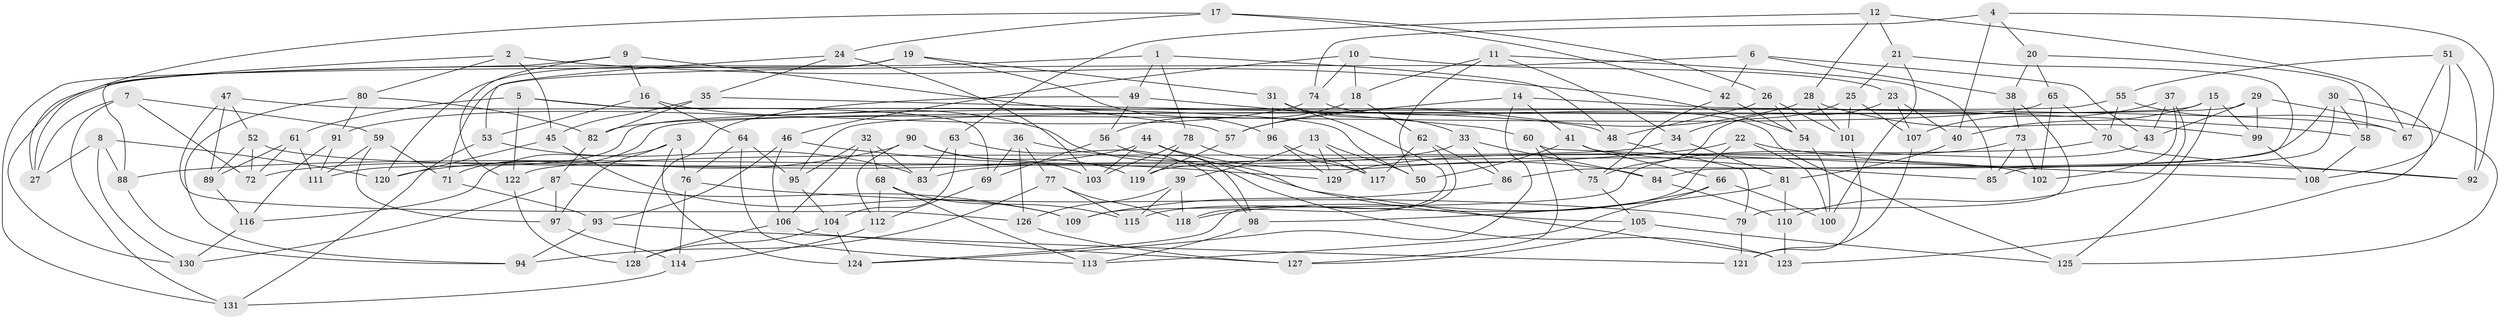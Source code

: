 // coarse degree distribution, {13: 0.025, 8: 0.075, 7: 0.05, 11: 0.05, 6: 0.275, 10: 0.15, 14: 0.025, 15: 0.025, 9: 0.1, 3: 0.025, 5: 0.025, 4: 0.175}
// Generated by graph-tools (version 1.1) at 2025/20/03/04/25 18:20:47]
// undirected, 131 vertices, 262 edges
graph export_dot {
graph [start="1"]
  node [color=gray90,style=filled];
  1;
  2;
  3;
  4;
  5;
  6;
  7;
  8;
  9;
  10;
  11;
  12;
  13;
  14;
  15;
  16;
  17;
  18;
  19;
  20;
  21;
  22;
  23;
  24;
  25;
  26;
  27;
  28;
  29;
  30;
  31;
  32;
  33;
  34;
  35;
  36;
  37;
  38;
  39;
  40;
  41;
  42;
  43;
  44;
  45;
  46;
  47;
  48;
  49;
  50;
  51;
  52;
  53;
  54;
  55;
  56;
  57;
  58;
  59;
  60;
  61;
  62;
  63;
  64;
  65;
  66;
  67;
  68;
  69;
  70;
  71;
  72;
  73;
  74;
  75;
  76;
  77;
  78;
  79;
  80;
  81;
  82;
  83;
  84;
  85;
  86;
  87;
  88;
  89;
  90;
  91;
  92;
  93;
  94;
  95;
  96;
  97;
  98;
  99;
  100;
  101;
  102;
  103;
  104;
  105;
  106;
  107;
  108;
  109;
  110;
  111;
  112;
  113;
  114;
  115;
  116;
  117;
  118;
  119;
  120;
  121;
  122;
  123;
  124;
  125;
  126;
  127;
  128;
  129;
  130;
  131;
  1 -- 27;
  1 -- 48;
  1 -- 49;
  1 -- 78;
  2 -- 45;
  2 -- 54;
  2 -- 130;
  2 -- 80;
  3 -- 124;
  3 -- 116;
  3 -- 76;
  3 -- 97;
  4 -- 20;
  4 -- 40;
  4 -- 74;
  4 -- 92;
  5 -- 50;
  5 -- 69;
  5 -- 122;
  5 -- 61;
  6 -- 43;
  6 -- 38;
  6 -- 71;
  6 -- 42;
  7 -- 72;
  7 -- 59;
  7 -- 27;
  7 -- 131;
  8 -- 130;
  8 -- 27;
  8 -- 88;
  8 -- 120;
  9 -- 16;
  9 -- 122;
  9 -- 88;
  9 -- 57;
  10 -- 18;
  10 -- 46;
  10 -- 23;
  10 -- 74;
  11 -- 50;
  11 -- 34;
  11 -- 18;
  11 -- 85;
  12 -- 67;
  12 -- 63;
  12 -- 28;
  12 -- 21;
  13 -- 117;
  13 -- 129;
  13 -- 39;
  13 -- 50;
  14 -- 67;
  14 -- 57;
  14 -- 124;
  14 -- 41;
  15 -- 71;
  15 -- 40;
  15 -- 125;
  15 -- 99;
  16 -- 64;
  16 -- 53;
  16 -- 105;
  17 -- 27;
  17 -- 24;
  17 -- 42;
  17 -- 26;
  18 -- 62;
  18 -- 56;
  19 -- 96;
  19 -- 131;
  19 -- 120;
  19 -- 31;
  20 -- 38;
  20 -- 58;
  20 -- 65;
  21 -- 100;
  21 -- 25;
  21 -- 84;
  22 -- 115;
  22 -- 88;
  22 -- 92;
  22 -- 100;
  23 -- 75;
  23 -- 40;
  23 -- 107;
  24 -- 53;
  24 -- 103;
  24 -- 35;
  25 -- 34;
  25 -- 107;
  25 -- 101;
  26 -- 101;
  26 -- 48;
  26 -- 54;
  28 -- 99;
  28 -- 101;
  28 -- 57;
  29 -- 43;
  29 -- 99;
  29 -- 95;
  29 -- 125;
  30 -- 86;
  30 -- 85;
  30 -- 58;
  30 -- 123;
  31 -- 33;
  31 -- 96;
  31 -- 118;
  32 -- 106;
  32 -- 95;
  32 -- 68;
  32 -- 83;
  33 -- 83;
  33 -- 86;
  33 -- 84;
  34 -- 81;
  34 -- 122;
  35 -- 45;
  35 -- 82;
  35 -- 58;
  36 -- 123;
  36 -- 69;
  36 -- 126;
  36 -- 77;
  37 -- 43;
  37 -- 110;
  37 -- 102;
  37 -- 107;
  38 -- 79;
  38 -- 73;
  39 -- 126;
  39 -- 115;
  39 -- 118;
  40 -- 81;
  41 -- 85;
  41 -- 50;
  41 -- 66;
  42 -- 75;
  42 -- 54;
  43 -- 109;
  44 -- 72;
  44 -- 123;
  44 -- 84;
  44 -- 103;
  45 -- 120;
  45 -- 109;
  46 -- 93;
  46 -- 106;
  46 -- 129;
  47 -- 52;
  47 -- 126;
  47 -- 89;
  47 -- 48;
  48 -- 79;
  49 -- 128;
  49 -- 60;
  49 -- 56;
  51 -- 92;
  51 -- 67;
  51 -- 55;
  51 -- 108;
  52 -- 102;
  52 -- 72;
  52 -- 89;
  53 -- 83;
  53 -- 131;
  54 -- 100;
  55 -- 70;
  55 -- 67;
  55 -- 111;
  56 -- 98;
  56 -- 69;
  57 -- 119;
  58 -- 108;
  59 -- 71;
  59 -- 111;
  59 -- 97;
  60 -- 127;
  60 -- 108;
  60 -- 75;
  61 -- 72;
  61 -- 111;
  61 -- 89;
  62 -- 117;
  62 -- 124;
  62 -- 86;
  63 -- 104;
  63 -- 98;
  63 -- 83;
  64 -- 113;
  64 -- 95;
  64 -- 76;
  65 -- 82;
  65 -- 102;
  65 -- 70;
  66 -- 113;
  66 -- 100;
  66 -- 118;
  68 -- 112;
  68 -- 113;
  68 -- 115;
  69 -- 112;
  70 -- 119;
  70 -- 92;
  71 -- 93;
  73 -- 102;
  73 -- 129;
  73 -- 85;
  74 -- 125;
  74 -- 91;
  75 -- 105;
  76 -- 79;
  76 -- 114;
  77 -- 118;
  77 -- 115;
  77 -- 94;
  78 -- 119;
  78 -- 103;
  78 -- 117;
  79 -- 121;
  80 -- 94;
  80 -- 82;
  80 -- 91;
  81 -- 98;
  81 -- 110;
  82 -- 87;
  84 -- 110;
  86 -- 109;
  87 -- 97;
  87 -- 109;
  87 -- 130;
  88 -- 94;
  89 -- 116;
  90 -- 119;
  90 -- 103;
  90 -- 112;
  90 -- 120;
  91 -- 116;
  91 -- 111;
  93 -- 94;
  93 -- 121;
  95 -- 104;
  96 -- 117;
  96 -- 129;
  97 -- 114;
  98 -- 113;
  99 -- 108;
  101 -- 121;
  104 -- 128;
  104 -- 124;
  105 -- 125;
  105 -- 127;
  106 -- 128;
  106 -- 127;
  107 -- 121;
  110 -- 123;
  112 -- 114;
  114 -- 131;
  116 -- 130;
  122 -- 128;
  126 -- 127;
}
